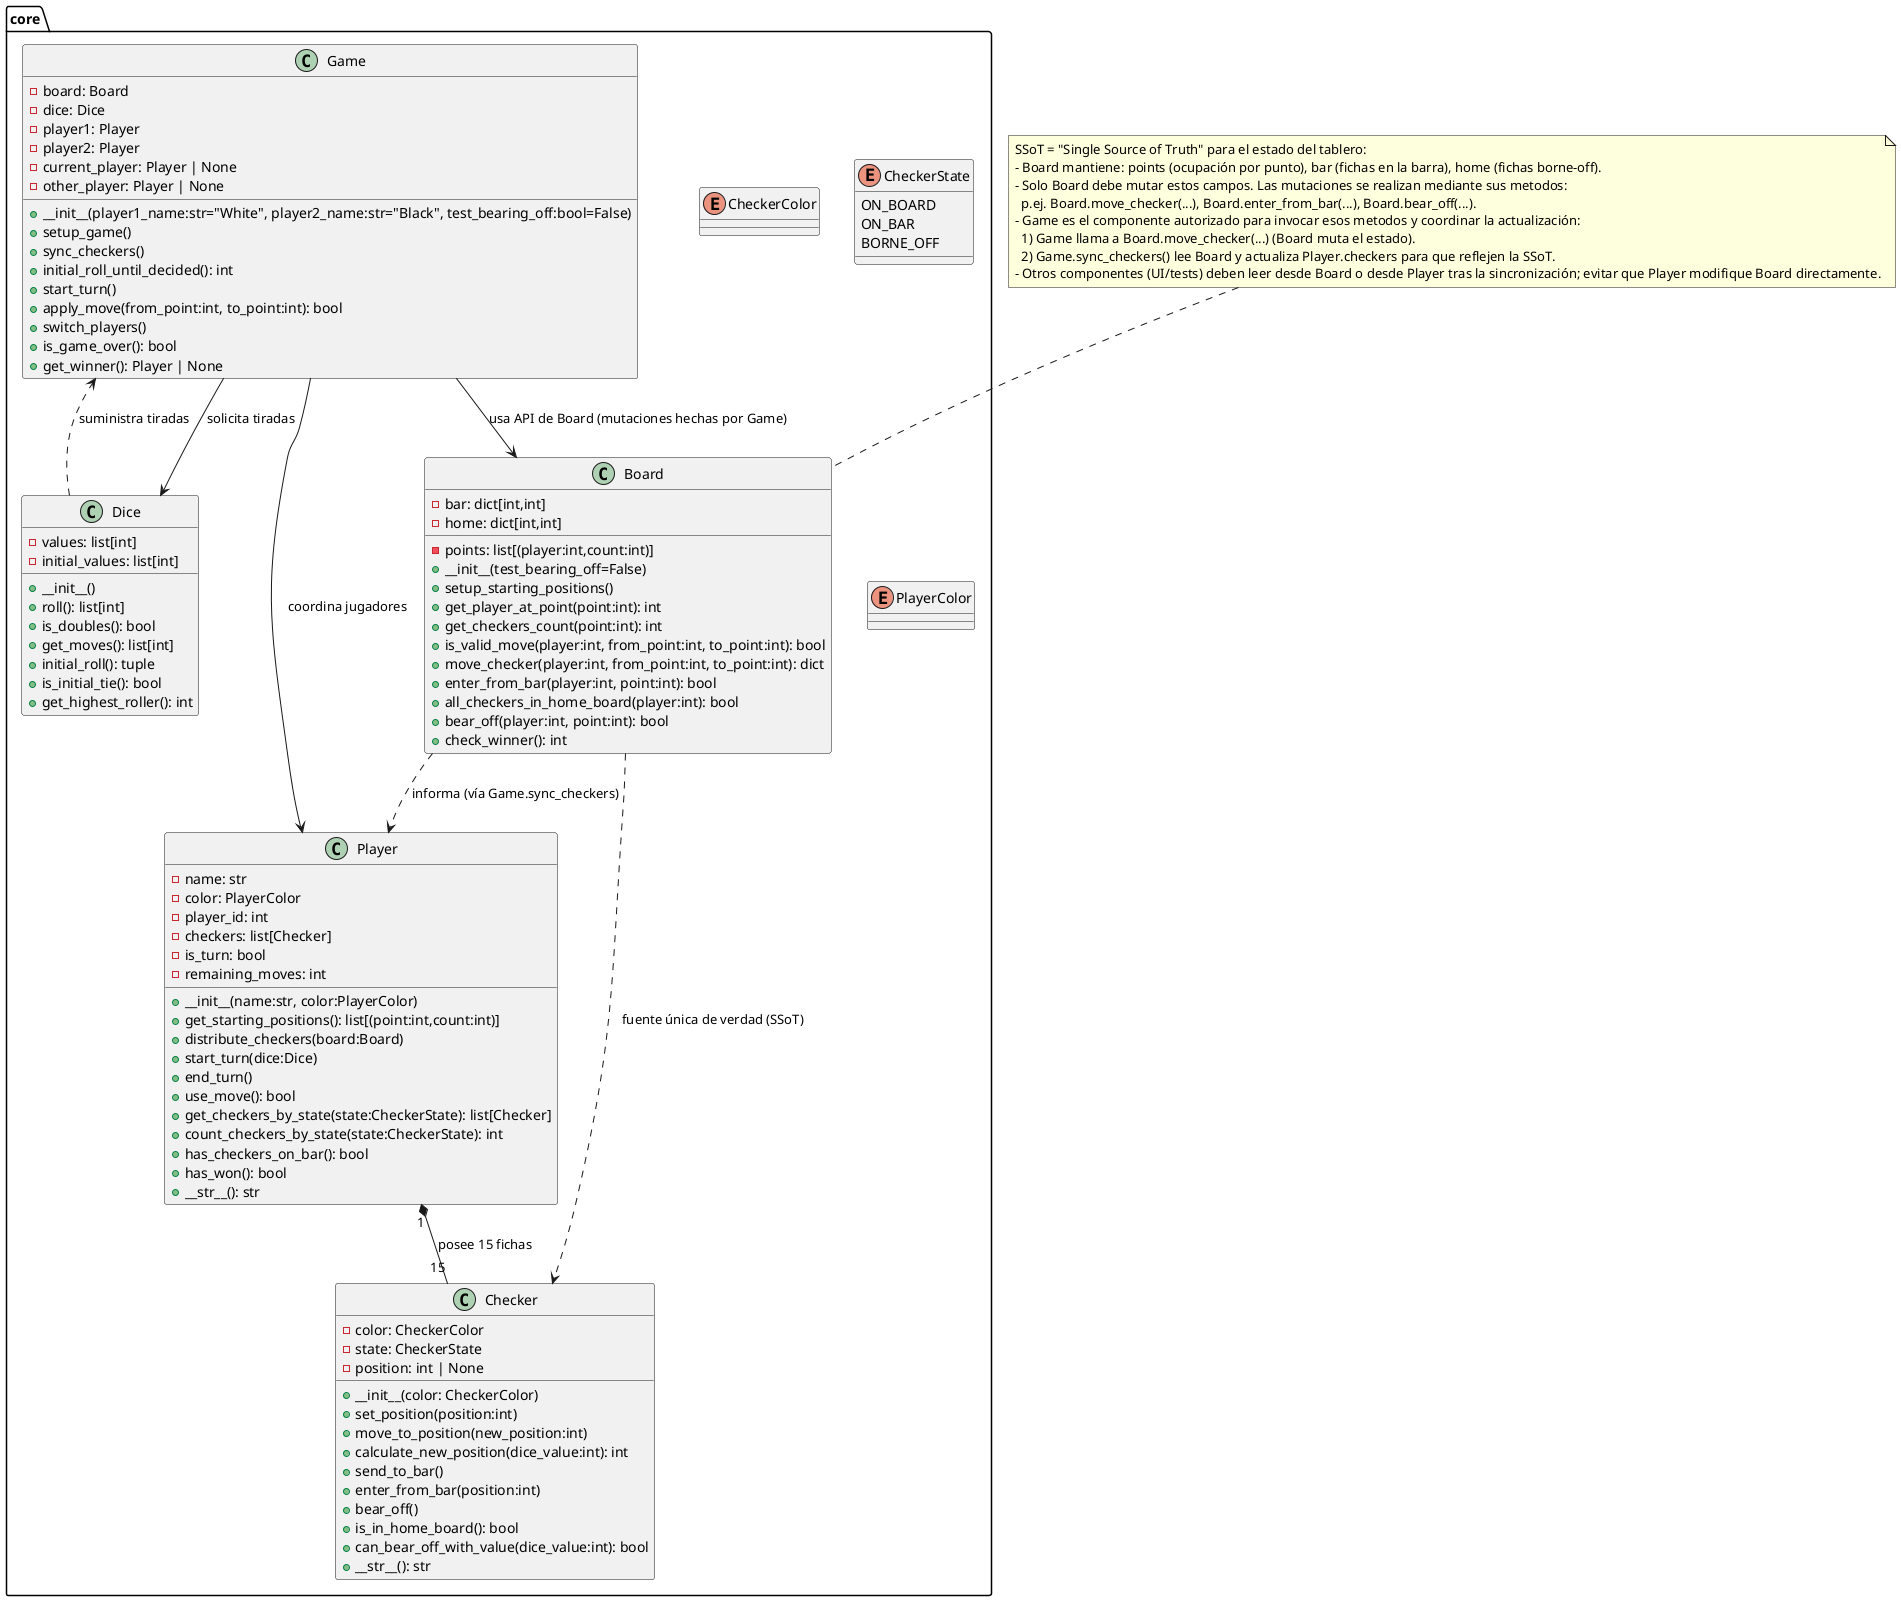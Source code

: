 // UML DIAGRAM ALT+D to run

@startuml Diagrama de clases
package core {
  class Board {
    - points: list[(player:int,count:int)]
    - bar: dict[int,int]
    - home: dict[int,int]
    + __init__(test_bearing_off=False)
    + setup_starting_positions()
    + get_player_at_point(point:int): int
    + get_checkers_count(point:int): int
    + is_valid_move(player:int, from_point:int, to_point:int): bool
    + move_checker(player:int, from_point:int, to_point:int): dict
    + enter_from_bar(player:int, point:int): bool
    + all_checkers_in_home_board(player:int): bool
    + bear_off(player:int, point:int): bool
    + check_winner(): int
  }

  enum CheckerColor
  enum CheckerState {
    ON_BOARD
    ON_BAR
    BORNE_OFF
  }

  class Checker {
    - color: CheckerColor
    - state: CheckerState
    - position: int | None
    + __init__(color: CheckerColor)
    + set_position(position:int)
    + move_to_position(new_position:int)
    + calculate_new_position(dice_value:int): int
    + send_to_bar()
    + enter_from_bar(position:int)
    + bear_off()
    + is_in_home_board(): bool
    + can_bear_off_with_value(dice_value:int): bool
    + __str__(): str
  }

  class Dice {
    - values: list[int]
    - initial_values: list[int]
    + __init__()
    + roll(): list[int]
    + is_doubles(): bool
    + get_moves(): list[int]
    + initial_roll(): tuple
    + is_initial_tie(): bool
    + get_highest_roller(): int
  }

  enum PlayerColor

  class Player {
    - name: str
    - color: PlayerColor
    - player_id: int
    - checkers: list[Checker]
    - is_turn: bool
    - remaining_moves: int
    + __init__(name:str, color:PlayerColor)
    + get_starting_positions(): list[(point:int,count:int)]
    + distribute_checkers(board:Board)
    + start_turn(dice:Dice)
    + end_turn()
    + use_move(): bool
    + get_checkers_by_state(state:CheckerState): list[Checker]
    + count_checkers_by_state(state:CheckerState): int
    + has_checkers_on_bar(): bool
    + has_won(): bool
    + __str__(): str
  }

  class Game {
    - board: Board
    - dice: Dice
    - player1: Player
    - player2: Player
    - current_player: Player | None
    - other_player: Player | None
    + __init__(player1_name:str="White", player2_name:str="Black", test_bearing_off:bool=False)
    + setup_game()
    + sync_checkers()
    + initial_roll_until_decided(): int
    + start_turn()
    + apply_move(from_point:int, to_point:int): bool
    + switch_players()
    + is_game_over(): bool
    + get_winner(): Player | None
  }
}

' Relationships
Game --> Board : usa API de Board (mutaciones hechas por Game)
Game --> Dice : solicita tiradas
Game --> Player : coordina jugadores
Player "1" *-- "15" Checker : posee 15 fichas
Board ..> Checker : fuente única de verdad (SSoT)
Board ..> Player : informa (vía Game.sync_checkers)
Dice ..> Game : suministra tiradas

' Nota SSoT más explícita (mejor explicación en español)
note top of Board
  SSoT = "Single Source of Truth" para el estado del tablero:
  - Board mantiene: points (ocupación por punto), bar (fichas en la barra), home (fichas borne-off).
  - Solo Board debe mutar estos campos. Las mutaciones se realizan mediante sus metodos:
    p.ej. Board.move_checker(...), Board.enter_from_bar(...), Board.bear_off(...).
  - Game es el componente autorizado para invocar esos metodos y coordinar la actualización:
    1) Game llama a Board.move_checker(...) (Board muta el estado).
    2) Game.sync_checkers() lee Board y actualiza Player.checkers para que reflejen la SSoT.
  - Otros componentes (UI/tests) deben leer desde Board o desde Player tras la sincronización; evitar que Player modifique Board directamente.
end note
@enduml